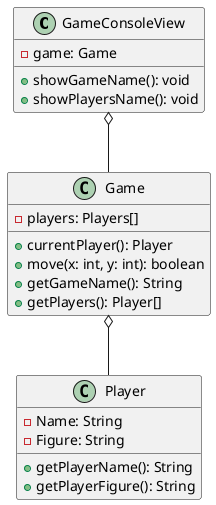 @startuml
GameConsoleView o-- Game
Game o-- Player

class Player {
-Name: String
-Figure: String
+getPlayerName(): String
+getPlayerFigure(): String
}

class Game {
-players: Players[]
+currentPlayer(): Player
+move(x: int, y: int): boolean
+getGameName(): String
+getPlayers(): Player[]
}

class GameConsoleView {
-game: Game
+showGameName(): void
+showPlayersName(): void
}

@enduml